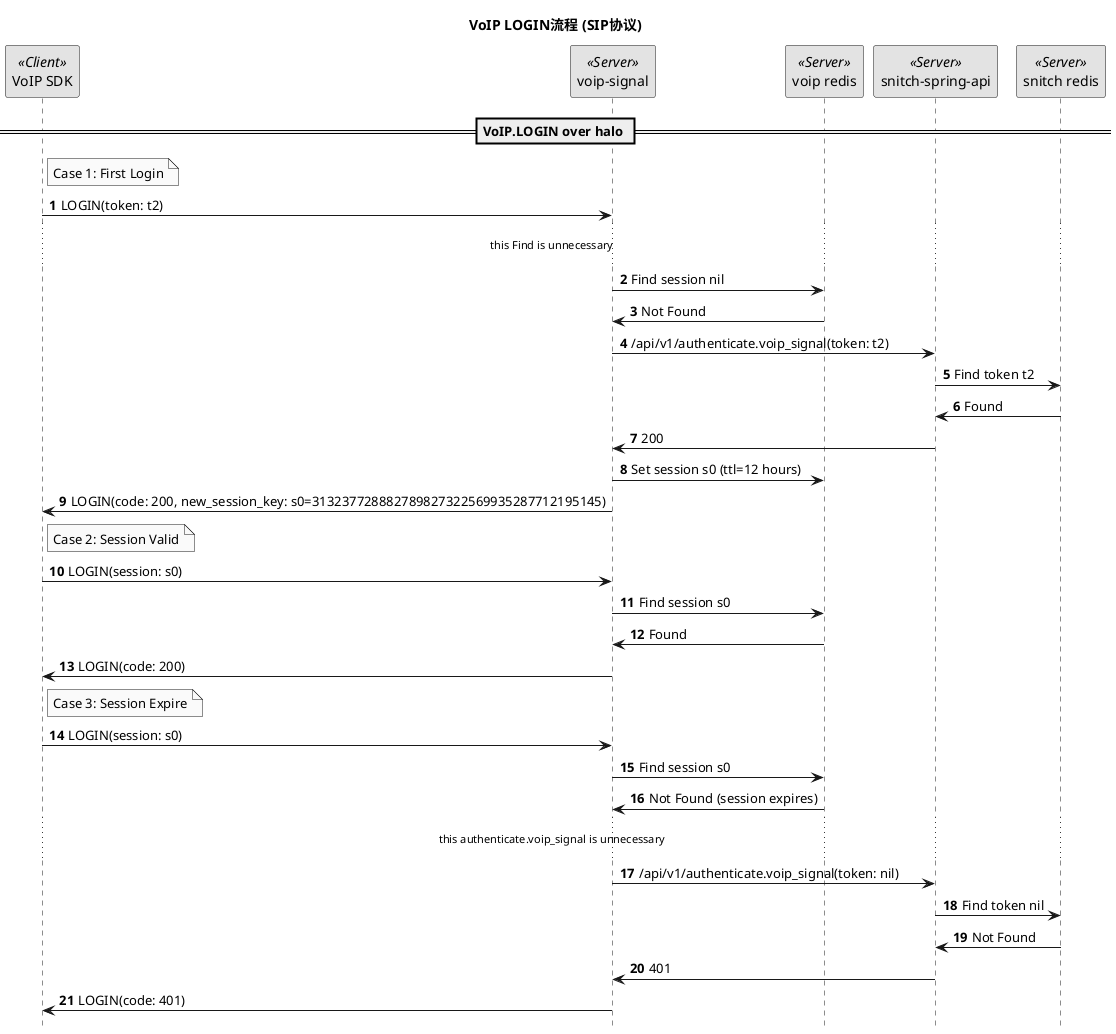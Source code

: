 @startuml
title VoIP LOGIN流程 (SIP协议)
skinparam monochrome true
hide footbox
autonumber

participant "VoIP SDK" as Voip_Client << Client >> order 15
participant "voip-signal" as Voip_Server << Server >> order 20
participant "voip redis" as Voip_Redis << Server >> order 30
participant "snitch-spring-api" as Snitch_Spring << Server >> order 50
participant "snitch redis" as Snitch_Redis << Server >> order 60

== VoIP.LOGIN over halo ==

' voip signal 自己管理生命周期的 session key
' 用于鉴权时减少向用户数据源查询 token 的次数
' 并隔离对 token 有效时长的依赖

'... Case 1: First Login ...
note right of Voip_Client: Case 1: First Login

Voip_Client -> Voip_Server: LOGIN(token: t2)
... this Find is unnecessary ...
Voip_Server -> Voip_Redis: Find session nil
Voip_Redis -> Voip_Server: Not Found
'https://10.88.128.149:30440/api/v1/authenticate.voip_signal
'snitch-spring-api
Voip_Server -> Snitch_Spring: /api/v1/authenticate.voip_signal(token: t2)
Snitch_Spring -> Snitch_Redis: Find token t2
Snitch_Redis -> Snitch_Spring: Found
Snitch_Spring -> Voip_Server: 200
Voip_Server -> Voip_Redis: Set session s0 (ttl=12 hours)
Voip_Server -> Voip_Client: LOGIN(code: 200, new_session_key: s0=313237728882789827322569935287712195145)

'... Case 2: Session Valid ...
note right of Voip_Client: Case 2: Session Valid
Voip_Client -> Voip_Server: LOGIN(session: s0)
Voip_Server -> Voip_Redis: Find session s0
Voip_Redis -> Voip_Server: Found
Voip_Server -> Voip_Client: LOGIN(code: 200)

'... Case 3: Session Expire ...
note right of Voip_Client: Case 3: Session Expire
Voip_Client -> Voip_Server: LOGIN(session: s0)
Voip_Server -> Voip_Redis: Find session s0
Voip_Redis -> Voip_Server: Not Found (session expires)

... this authenticate.voip_signal is unnecessary ...
Voip_Server -> Snitch_Spring: /api/v1/authenticate.voip_signal(token: nil)
Snitch_Spring -> Snitch_Redis: Find token nil
Snitch_Redis -> Snitch_Spring: Not Found
Snitch_Spring -> Voip_Server: 401
Voip_Server -> Voip_Client: LOGIN(code: 401)

@enduml
